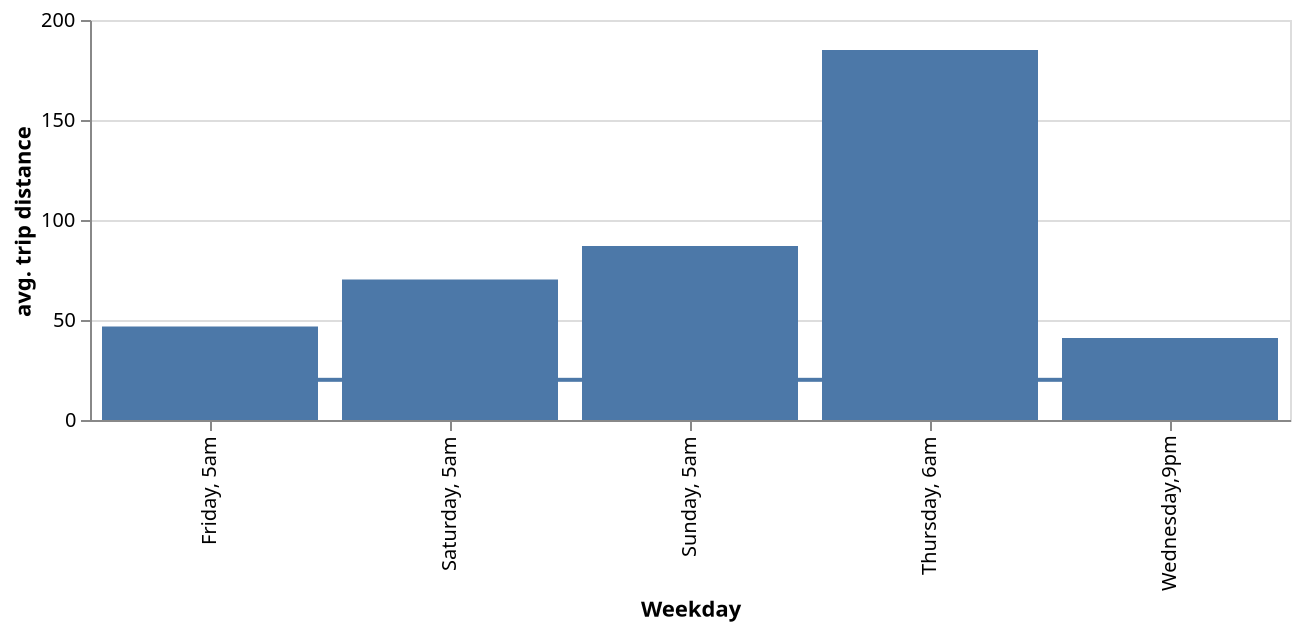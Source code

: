 {"$schema":"https://vega.github.io/schema/vega-lite/v3.json","description":"A simple bar chart with embedded data.","width":600,"data":{"values":[{"name":"Thursday, 6am","time":185,"avg":20.09},{"name":"Sunday, 5am","time":87,"avg":20.09},{"name":"Saturday, 5am","time":70.25,"avg":20.09},{"name":"Friday, 5am","time":46.75,"avg":20.09},{"name":"Wednesday,9pm","time":41,"avg":20.09}]},"layer":[{"mark":"bar","encoding":{"x":{"field":"name","type":"ordinal","title":"Weekday","sort":{"field":"time"}},"y":{"field":"time","type":"quantitative","title":"avg. trip distance"}}},{"mark":"line","encoding":{"x":{"field":"name","type":"ordinal"},"y":{"field":"avg","type":"quantitative"}}}]}
